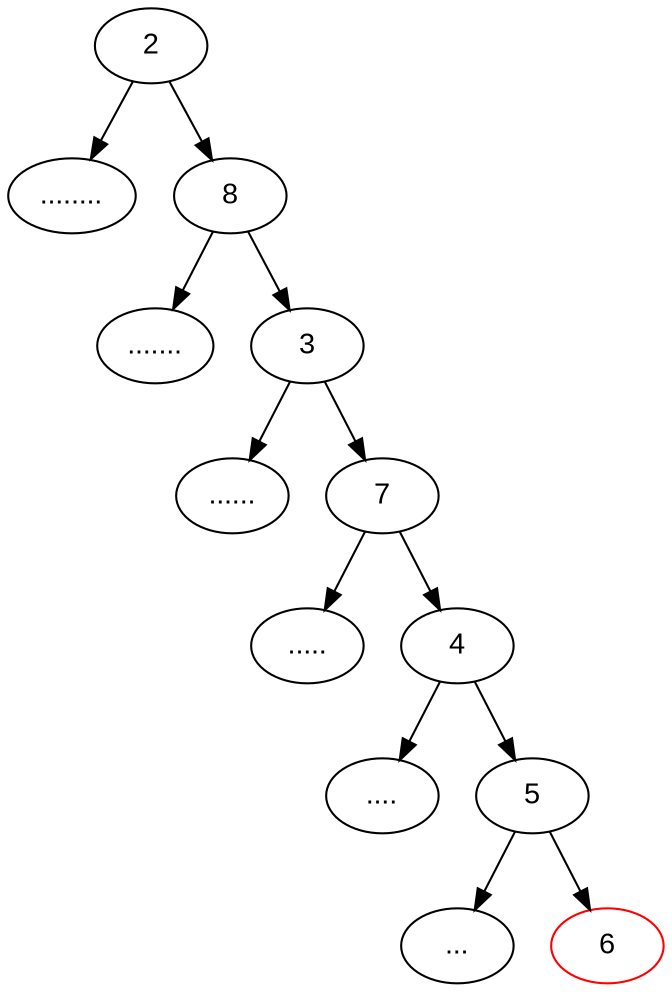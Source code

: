 digraph MinMaxHeap {
    node [fontname="Arial"];

    2 -> "........"
    2 -> 8 
    
    8 -> "......."
    8 -> 3 

    3 -> "......"
    3 -> 7
    
    7 -> "....."
    7 -> 4

    4 -> "...."
    4 -> 5 
    
    5 -> "..."
    6 [color="red"]
    5 -> 6

}